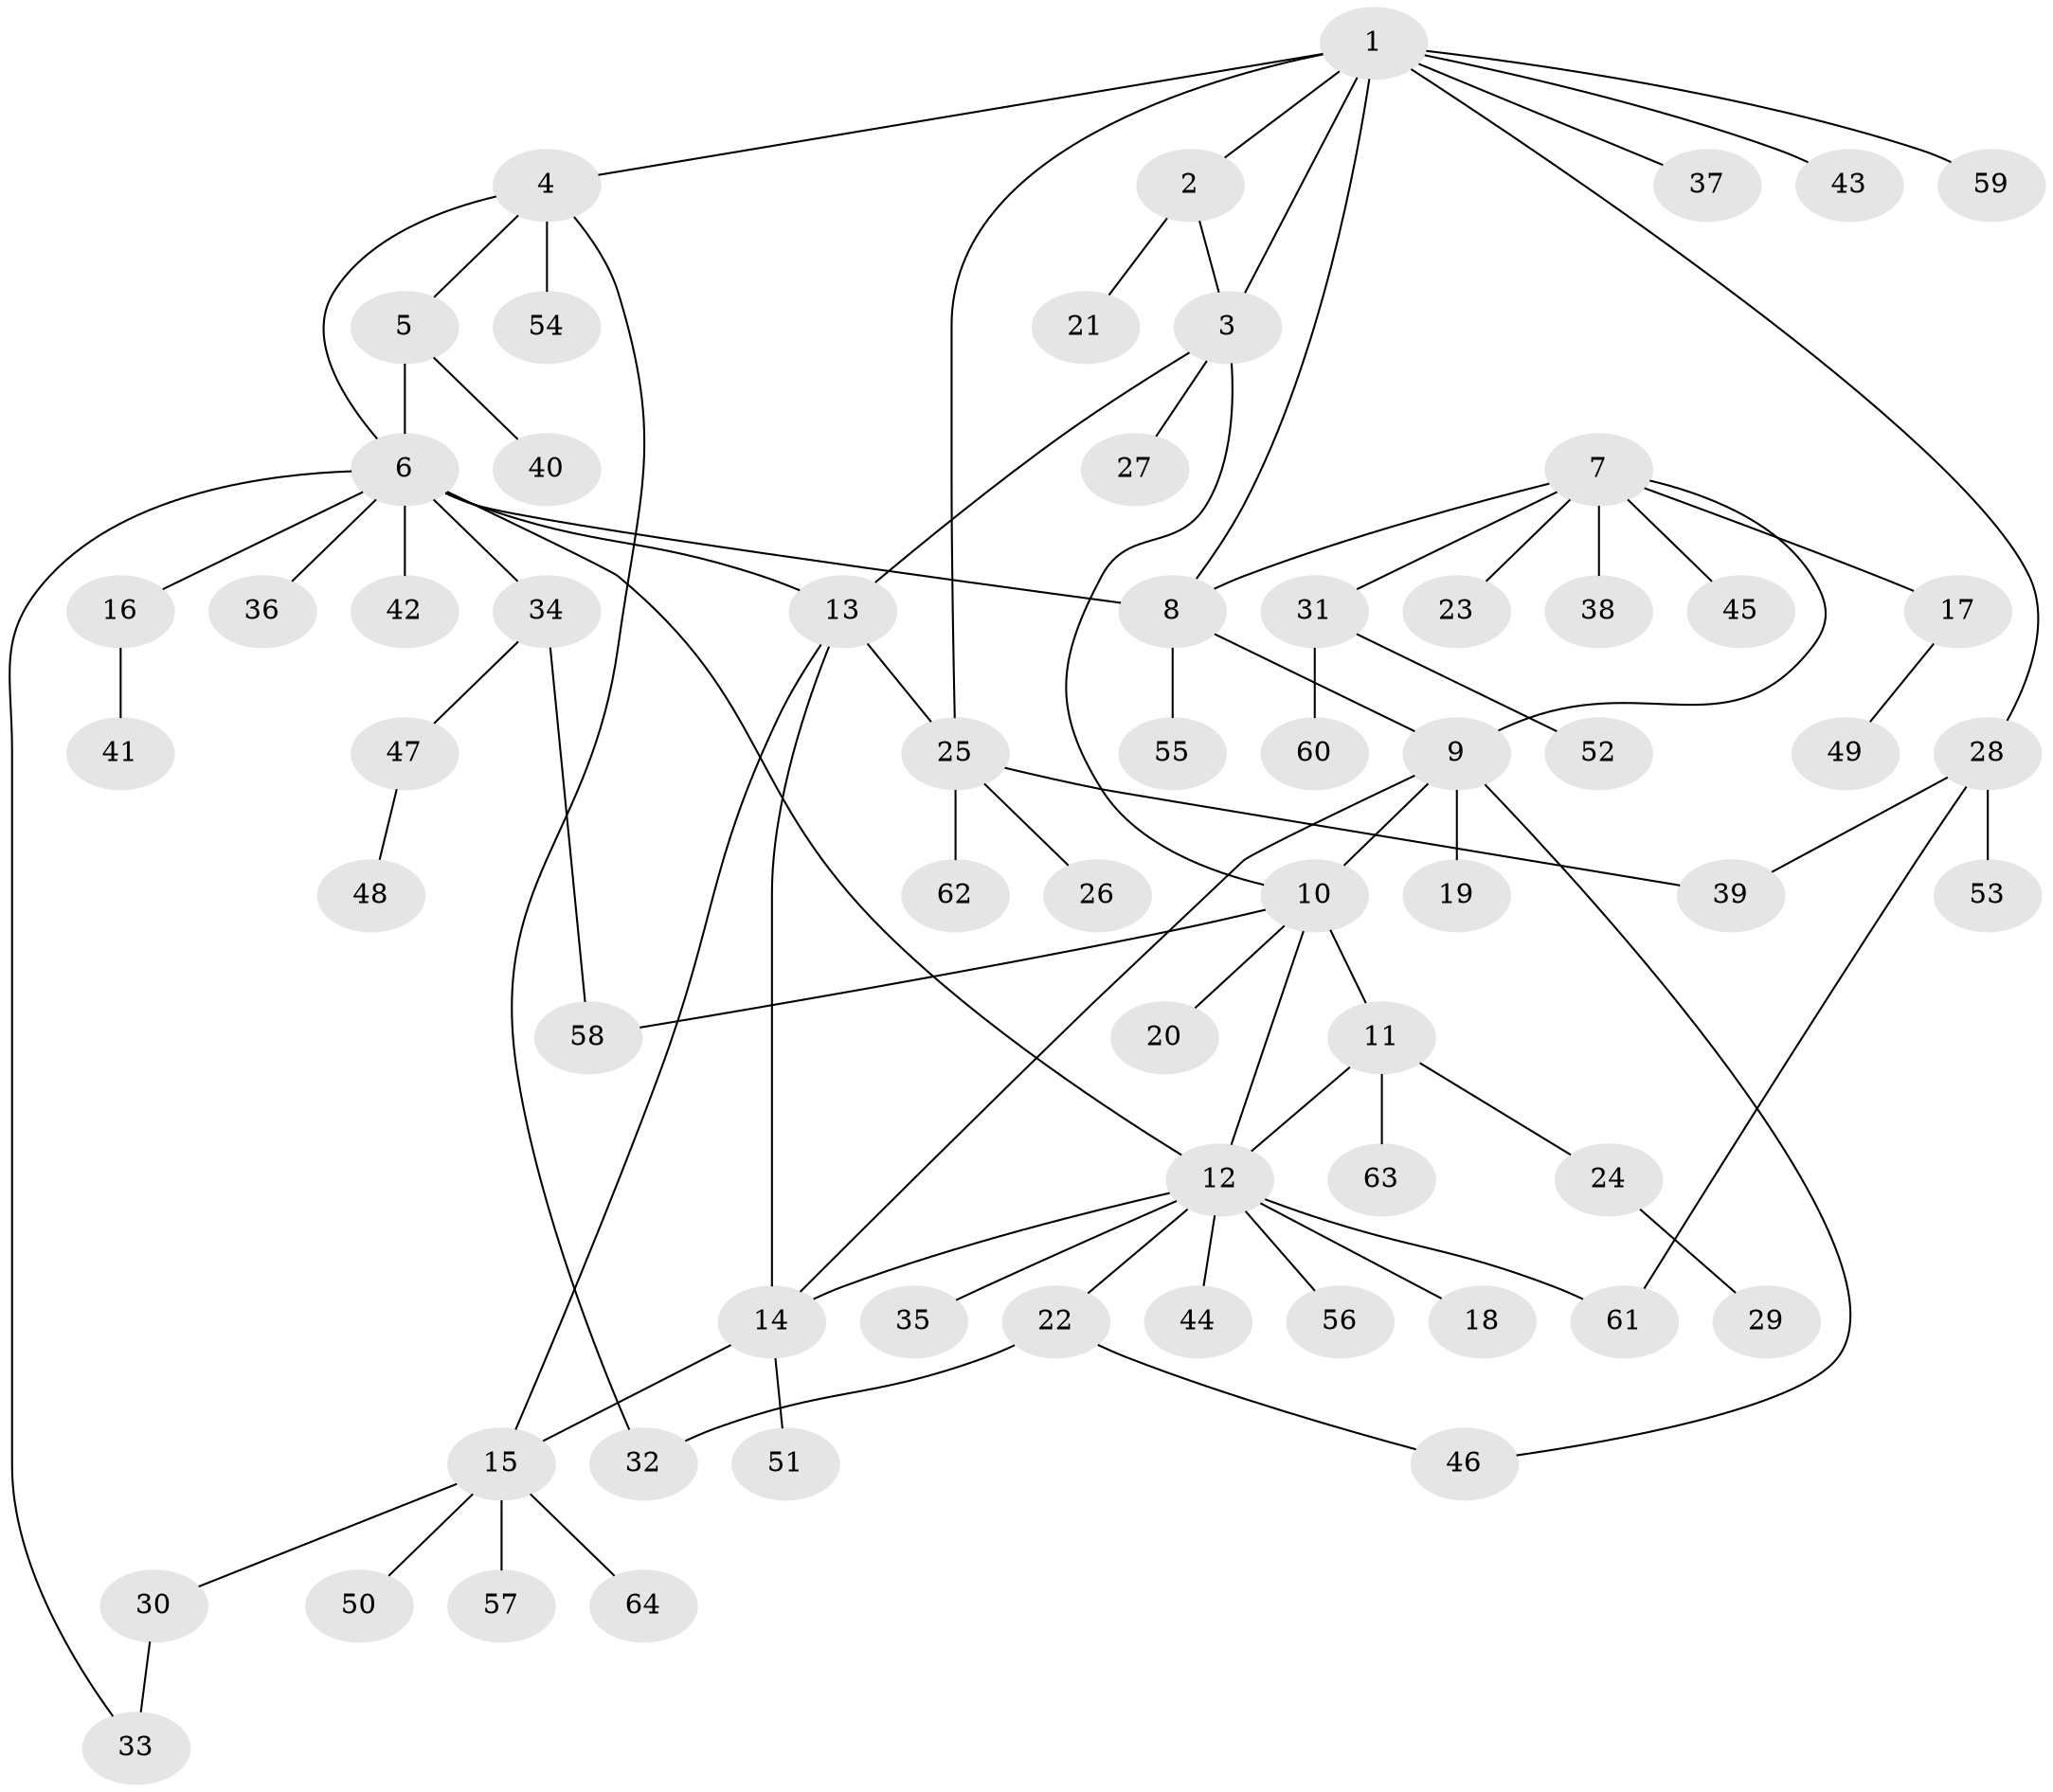 // coarse degree distribution, {6: 0.07692307692307693, 2: 0.15384615384615385, 4: 0.10256410256410256, 9: 0.05128205128205128, 5: 0.10256410256410256, 3: 0.07692307692307693, 1: 0.4358974358974359}
// Generated by graph-tools (version 1.1) at 2025/52/03/04/25 22:52:18]
// undirected, 64 vertices, 81 edges
graph export_dot {
  node [color=gray90,style=filled];
  1;
  2;
  3;
  4;
  5;
  6;
  7;
  8;
  9;
  10;
  11;
  12;
  13;
  14;
  15;
  16;
  17;
  18;
  19;
  20;
  21;
  22;
  23;
  24;
  25;
  26;
  27;
  28;
  29;
  30;
  31;
  32;
  33;
  34;
  35;
  36;
  37;
  38;
  39;
  40;
  41;
  42;
  43;
  44;
  45;
  46;
  47;
  48;
  49;
  50;
  51;
  52;
  53;
  54;
  55;
  56;
  57;
  58;
  59;
  60;
  61;
  62;
  63;
  64;
  1 -- 2;
  1 -- 3;
  1 -- 4;
  1 -- 8;
  1 -- 25;
  1 -- 28;
  1 -- 37;
  1 -- 43;
  1 -- 59;
  2 -- 3;
  2 -- 21;
  3 -- 10;
  3 -- 13;
  3 -- 27;
  4 -- 5;
  4 -- 6;
  4 -- 32;
  4 -- 54;
  5 -- 6;
  5 -- 40;
  6 -- 8;
  6 -- 12;
  6 -- 13;
  6 -- 16;
  6 -- 33;
  6 -- 34;
  6 -- 36;
  6 -- 42;
  7 -- 8;
  7 -- 9;
  7 -- 17;
  7 -- 23;
  7 -- 31;
  7 -- 38;
  7 -- 45;
  8 -- 9;
  8 -- 55;
  9 -- 10;
  9 -- 14;
  9 -- 19;
  9 -- 46;
  10 -- 11;
  10 -- 12;
  10 -- 20;
  10 -- 58;
  11 -- 12;
  11 -- 24;
  11 -- 63;
  12 -- 14;
  12 -- 18;
  12 -- 22;
  12 -- 35;
  12 -- 44;
  12 -- 56;
  12 -- 61;
  13 -- 14;
  13 -- 15;
  13 -- 25;
  14 -- 15;
  14 -- 51;
  15 -- 30;
  15 -- 50;
  15 -- 57;
  15 -- 64;
  16 -- 41;
  17 -- 49;
  22 -- 32;
  22 -- 46;
  24 -- 29;
  25 -- 26;
  25 -- 39;
  25 -- 62;
  28 -- 39;
  28 -- 53;
  28 -- 61;
  30 -- 33;
  31 -- 52;
  31 -- 60;
  34 -- 47;
  34 -- 58;
  47 -- 48;
}
